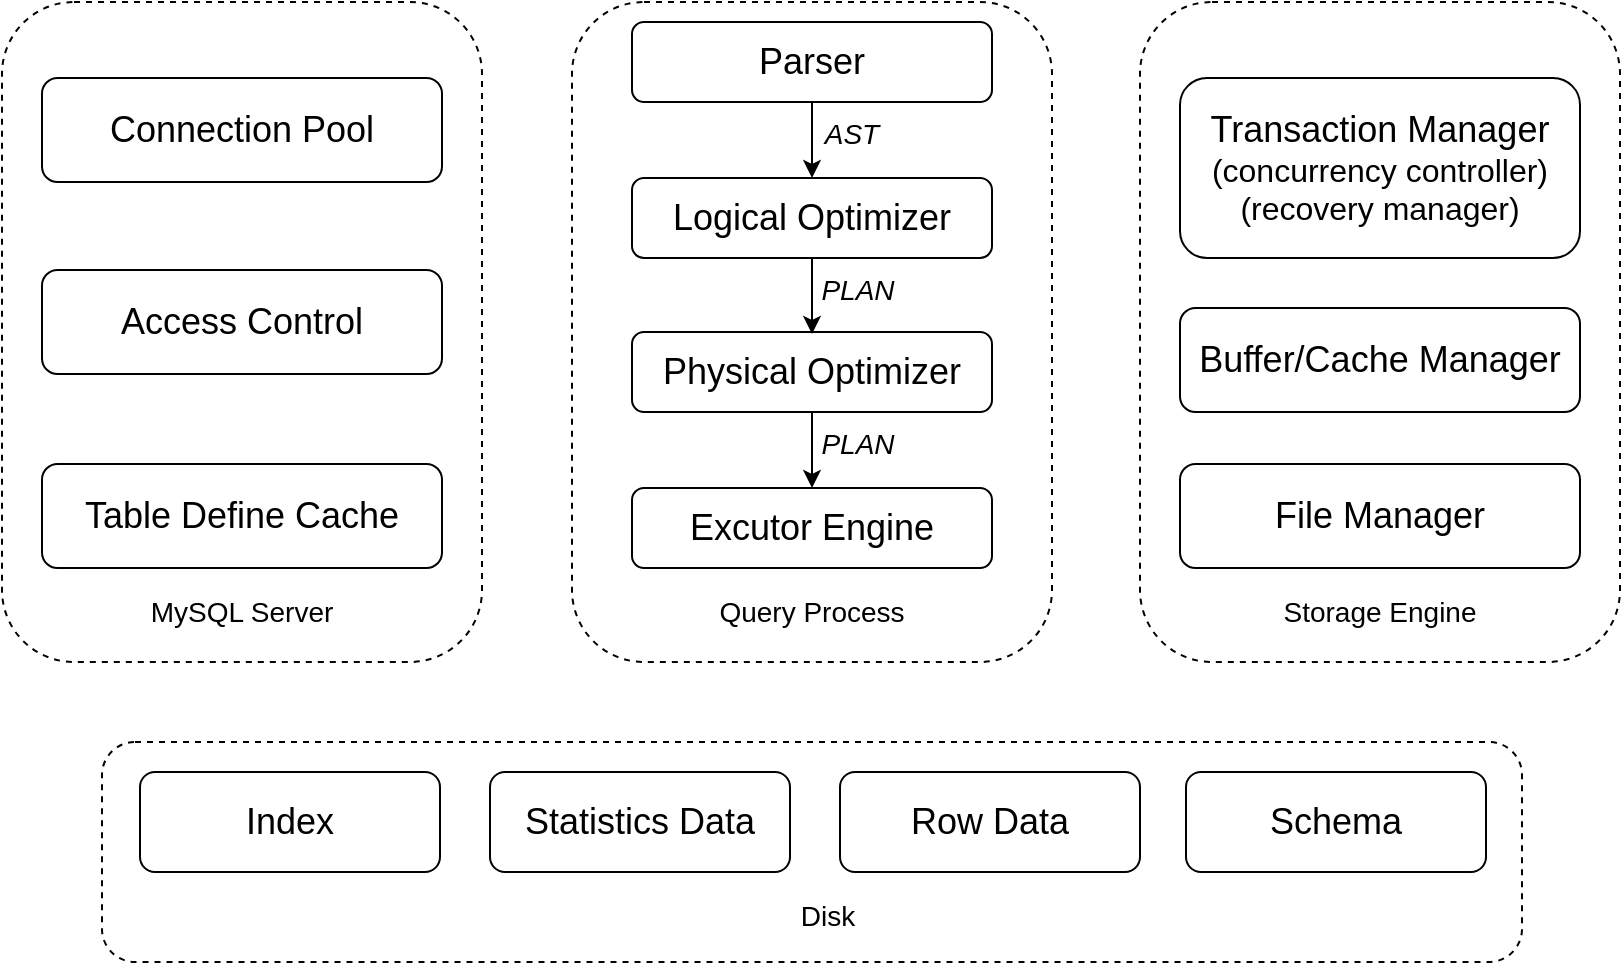 <mxfile version="20.6.2" type="github">
  <diagram id="FJhfV4lvIjfhrtjuW59-" name="第 1 页">
    <mxGraphModel dx="1422" dy="762" grid="1" gridSize="10" guides="1" tooltips="1" connect="1" arrows="1" fold="1" page="1" pageScale="1" pageWidth="827" pageHeight="1169" math="0" shadow="0">
      <root>
        <mxCell id="0" />
        <mxCell id="1" parent="0" />
        <mxCell id="OlpMwRyN-Im674d7ufbM-37" value="" style="rounded=1;whiteSpace=wrap;html=1;fontSize=14;dashed=1;" parent="1" vertex="1">
          <mxGeometry x="60" y="570" width="710" height="110" as="geometry" />
        </mxCell>
        <mxCell id="OlpMwRyN-Im674d7ufbM-16" value="" style="rounded=1;whiteSpace=wrap;html=1;fontSize=14;dashed=1;" parent="1" vertex="1">
          <mxGeometry x="295" y="200" width="240" height="330" as="geometry" />
        </mxCell>
        <mxCell id="OlpMwRyN-Im674d7ufbM-1" value="&lt;font style=&quot;font-size: 18px;&quot;&gt;Parser&lt;/font&gt;" style="rounded=1;whiteSpace=wrap;html=1;" parent="1" vertex="1">
          <mxGeometry x="325" y="210" width="180" height="40" as="geometry" />
        </mxCell>
        <mxCell id="OlpMwRyN-Im674d7ufbM-2" value="&lt;font style=&quot;font-size: 18px;&quot;&gt;Logical Optimizer&lt;/font&gt;" style="rounded=1;whiteSpace=wrap;html=1;" parent="1" vertex="1">
          <mxGeometry x="325" y="288" width="180" height="40" as="geometry" />
        </mxCell>
        <mxCell id="OlpMwRyN-Im674d7ufbM-3" value="&lt;font style=&quot;font-size: 18px;&quot;&gt;Physical Optimizer&lt;/font&gt;" style="rounded=1;whiteSpace=wrap;html=1;" parent="1" vertex="1">
          <mxGeometry x="325" y="365" width="180" height="40" as="geometry" />
        </mxCell>
        <mxCell id="OlpMwRyN-Im674d7ufbM-4" value="" style="endArrow=classic;html=1;rounded=0;fontSize=18;exitX=0.5;exitY=1;exitDx=0;exitDy=0;" parent="1" source="OlpMwRyN-Im674d7ufbM-1" target="OlpMwRyN-Im674d7ufbM-2" edge="1">
          <mxGeometry width="50" height="50" relative="1" as="geometry">
            <mxPoint x="555" y="340" as="sourcePoint" />
            <mxPoint x="605" y="290" as="targetPoint" />
          </mxGeometry>
        </mxCell>
        <mxCell id="OlpMwRyN-Im674d7ufbM-7" value="&lt;font style=&quot;font-size: 14px;&quot;&gt;&lt;i&gt;AST&lt;/i&gt;&lt;/font&gt;" style="text;html=1;strokeColor=none;fillColor=none;align=center;verticalAlign=middle;whiteSpace=wrap;rounded=0;fontSize=12;" parent="1" vertex="1">
          <mxGeometry x="415" y="256" width="40" height="20" as="geometry" />
        </mxCell>
        <mxCell id="OlpMwRyN-Im674d7ufbM-10" value="" style="endArrow=classic;html=1;rounded=0;fontSize=18;exitX=0.5;exitY=1;exitDx=0;exitDy=0;" parent="1" edge="1">
          <mxGeometry width="50" height="50" relative="1" as="geometry">
            <mxPoint x="415" y="328.0" as="sourcePoint" />
            <mxPoint x="415" y="366" as="targetPoint" />
          </mxGeometry>
        </mxCell>
        <mxCell id="OlpMwRyN-Im674d7ufbM-11" value="&lt;font style=&quot;font-size: 14px;&quot;&gt;&lt;i&gt;PLAN&lt;/i&gt;&lt;/font&gt;" style="text;html=1;strokeColor=none;fillColor=none;align=center;verticalAlign=middle;whiteSpace=wrap;rounded=0;fontSize=12;" parent="1" vertex="1">
          <mxGeometry x="418" y="334" width="40" height="20" as="geometry" />
        </mxCell>
        <mxCell id="OlpMwRyN-Im674d7ufbM-13" value="&lt;font style=&quot;font-size: 18px;&quot;&gt;Excutor Engine&lt;/font&gt;" style="rounded=1;whiteSpace=wrap;html=1;" parent="1" vertex="1">
          <mxGeometry x="325" y="443" width="180" height="40" as="geometry" />
        </mxCell>
        <mxCell id="OlpMwRyN-Im674d7ufbM-14" value="" style="endArrow=classic;html=1;rounded=0;fontSize=18;exitX=0.5;exitY=1;exitDx=0;exitDy=0;" parent="1" edge="1">
          <mxGeometry width="50" height="50" relative="1" as="geometry">
            <mxPoint x="415" y="405.0" as="sourcePoint" />
            <mxPoint x="415" y="443" as="targetPoint" />
          </mxGeometry>
        </mxCell>
        <mxCell id="OlpMwRyN-Im674d7ufbM-15" value="&lt;font style=&quot;font-size: 14px;&quot;&gt;&lt;i&gt;PLAN&lt;/i&gt;&lt;/font&gt;" style="text;html=1;strokeColor=none;fillColor=none;align=center;verticalAlign=middle;whiteSpace=wrap;rounded=0;fontSize=12;" parent="1" vertex="1">
          <mxGeometry x="418" y="411" width="40" height="20" as="geometry" />
        </mxCell>
        <mxCell id="OlpMwRyN-Im674d7ufbM-17" value="Query Process" style="text;html=1;strokeColor=none;fillColor=none;align=center;verticalAlign=middle;whiteSpace=wrap;rounded=0;dashed=1;fontSize=14;" parent="1" vertex="1">
          <mxGeometry x="350" y="490" width="130" height="30" as="geometry" />
        </mxCell>
        <mxCell id="OlpMwRyN-Im674d7ufbM-18" value="" style="rounded=1;whiteSpace=wrap;html=1;fontSize=14;dashed=1;" parent="1" vertex="1">
          <mxGeometry x="579" y="200" width="240" height="330" as="geometry" />
        </mxCell>
        <mxCell id="OlpMwRyN-Im674d7ufbM-19" value="&lt;font style=&quot;&quot;&gt;&lt;span style=&quot;font-size: 18px;&quot;&gt;Transaction Manager&lt;br&gt;&lt;/span&gt;&lt;font size=&quot;3&quot;&gt;(concurrency controller)&lt;br&gt;(recovery manager)&lt;/font&gt;&lt;br&gt;&lt;/font&gt;" style="rounded=1;whiteSpace=wrap;html=1;" parent="1" vertex="1">
          <mxGeometry x="599" y="238" width="200" height="90" as="geometry" />
        </mxCell>
        <mxCell id="OlpMwRyN-Im674d7ufbM-21" value="&lt;font style=&quot;font-size: 18px;&quot;&gt;Buffer/Cache Manager&lt;/font&gt;" style="rounded=1;whiteSpace=wrap;html=1;" parent="1" vertex="1">
          <mxGeometry x="599" y="353" width="200" height="52" as="geometry" />
        </mxCell>
        <mxCell id="OlpMwRyN-Im674d7ufbM-31" value="&lt;font style=&quot;font-size: 18px;&quot;&gt;File Manager&lt;/font&gt;" style="rounded=1;whiteSpace=wrap;html=1;" parent="1" vertex="1">
          <mxGeometry x="599" y="431" width="200" height="52" as="geometry" />
        </mxCell>
        <mxCell id="OlpMwRyN-Im674d7ufbM-32" value="Storage Engine" style="text;html=1;strokeColor=none;fillColor=none;align=center;verticalAlign=middle;whiteSpace=wrap;rounded=0;dashed=1;fontSize=14;" parent="1" vertex="1">
          <mxGeometry x="634" y="490" width="130" height="30" as="geometry" />
        </mxCell>
        <mxCell id="OlpMwRyN-Im674d7ufbM-33" value="&lt;font style=&quot;font-size: 18px;&quot;&gt;Statistics Data&lt;/font&gt;" style="rounded=1;whiteSpace=wrap;html=1;" parent="1" vertex="1">
          <mxGeometry x="254" y="585" width="150" height="50" as="geometry" />
        </mxCell>
        <mxCell id="OlpMwRyN-Im674d7ufbM-34" value="&lt;font style=&quot;font-size: 18px;&quot;&gt;Index&lt;/font&gt;" style="rounded=1;whiteSpace=wrap;html=1;" parent="1" vertex="1">
          <mxGeometry x="79" y="585" width="150" height="50" as="geometry" />
        </mxCell>
        <mxCell id="OlpMwRyN-Im674d7ufbM-35" value="&lt;font style=&quot;font-size: 18px;&quot;&gt;Row Data&lt;/font&gt;" style="rounded=1;whiteSpace=wrap;html=1;" parent="1" vertex="1">
          <mxGeometry x="429" y="585" width="150" height="50" as="geometry" />
        </mxCell>
        <mxCell id="OlpMwRyN-Im674d7ufbM-36" value="&lt;font style=&quot;font-size: 18px;&quot;&gt;Schema&lt;/font&gt;" style="rounded=1;whiteSpace=wrap;html=1;" parent="1" vertex="1">
          <mxGeometry x="602" y="585" width="150" height="50" as="geometry" />
        </mxCell>
        <mxCell id="OlpMwRyN-Im674d7ufbM-38" value="Disk" style="text;html=1;strokeColor=none;fillColor=none;align=center;verticalAlign=middle;whiteSpace=wrap;rounded=0;dashed=1;fontSize=14;" parent="1" vertex="1">
          <mxGeometry x="358" y="642" width="130" height="30" as="geometry" />
        </mxCell>
        <mxCell id="nMmt8pknLa50v1dqXy1G-1" value="" style="rounded=1;whiteSpace=wrap;html=1;fontSize=14;dashed=1;" vertex="1" parent="1">
          <mxGeometry x="10" y="200" width="240" height="330" as="geometry" />
        </mxCell>
        <mxCell id="nMmt8pknLa50v1dqXy1G-2" value="&lt;font style=&quot;&quot;&gt;&lt;span style=&quot;font-size: 18px;&quot;&gt;Connection Pool&lt;/span&gt;&lt;br&gt;&lt;/font&gt;" style="rounded=1;whiteSpace=wrap;html=1;" vertex="1" parent="1">
          <mxGeometry x="30" y="238" width="200" height="52" as="geometry" />
        </mxCell>
        <mxCell id="nMmt8pknLa50v1dqXy1G-3" value="&lt;font style=&quot;font-size: 18px;&quot;&gt;Access Control&lt;/font&gt;" style="rounded=1;whiteSpace=wrap;html=1;" vertex="1" parent="1">
          <mxGeometry x="30" y="334" width="200" height="52" as="geometry" />
        </mxCell>
        <mxCell id="nMmt8pknLa50v1dqXy1G-4" value="&lt;font style=&quot;font-size: 18px;&quot;&gt;Table Define Cache&lt;/font&gt;" style="rounded=1;whiteSpace=wrap;html=1;" vertex="1" parent="1">
          <mxGeometry x="30" y="431" width="200" height="52" as="geometry" />
        </mxCell>
        <mxCell id="nMmt8pknLa50v1dqXy1G-5" value="MySQL Server" style="text;html=1;strokeColor=none;fillColor=none;align=center;verticalAlign=middle;whiteSpace=wrap;rounded=0;dashed=1;fontSize=14;" vertex="1" parent="1">
          <mxGeometry x="65" y="490" width="130" height="30" as="geometry" />
        </mxCell>
      </root>
    </mxGraphModel>
  </diagram>
</mxfile>
